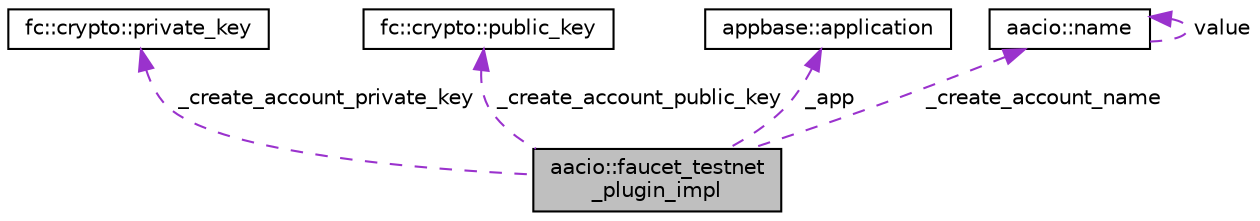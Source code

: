 digraph "aacio::faucet_testnet_plugin_impl"
{
  edge [fontname="Helvetica",fontsize="10",labelfontname="Helvetica",labelfontsize="10"];
  node [fontname="Helvetica",fontsize="10",shape=record];
  Node1 [label="aacio::faucet_testnet\l_plugin_impl",height=0.2,width=0.4,color="black", fillcolor="grey75", style="filled", fontcolor="black"];
  Node2 -> Node1 [dir="back",color="darkorchid3",fontsize="10",style="dashed",label=" _create_account_private_key" ,fontname="Helvetica"];
  Node2 [label="fc::crypto::private_key",height=0.2,width=0.4,color="black", fillcolor="white", style="filled",URL="$classfc_1_1crypto_1_1private__key.html"];
  Node3 -> Node1 [dir="back",color="darkorchid3",fontsize="10",style="dashed",label=" _create_account_public_key" ,fontname="Helvetica"];
  Node3 [label="fc::crypto::public_key",height=0.2,width=0.4,color="black", fillcolor="white", style="filled",URL="$classfc_1_1crypto_1_1public__key.html"];
  Node4 -> Node1 [dir="back",color="darkorchid3",fontsize="10",style="dashed",label=" _app" ,fontname="Helvetica"];
  Node4 [label="appbase::application",height=0.2,width=0.4,color="black", fillcolor="white", style="filled",URL="$classappbase_1_1application.html"];
  Node5 -> Node1 [dir="back",color="darkorchid3",fontsize="10",style="dashed",label=" _create_account_name" ,fontname="Helvetica"];
  Node5 [label="aacio::name",height=0.2,width=0.4,color="black", fillcolor="white", style="filled",URL="$structaacio_1_1name.html",tooltip="wraps a uint64_t to ensure it is only passed to methods that expect a Name "];
  Node5 -> Node5 [dir="back",color="darkorchid3",fontsize="10",style="dashed",label=" value" ,fontname="Helvetica"];
}
